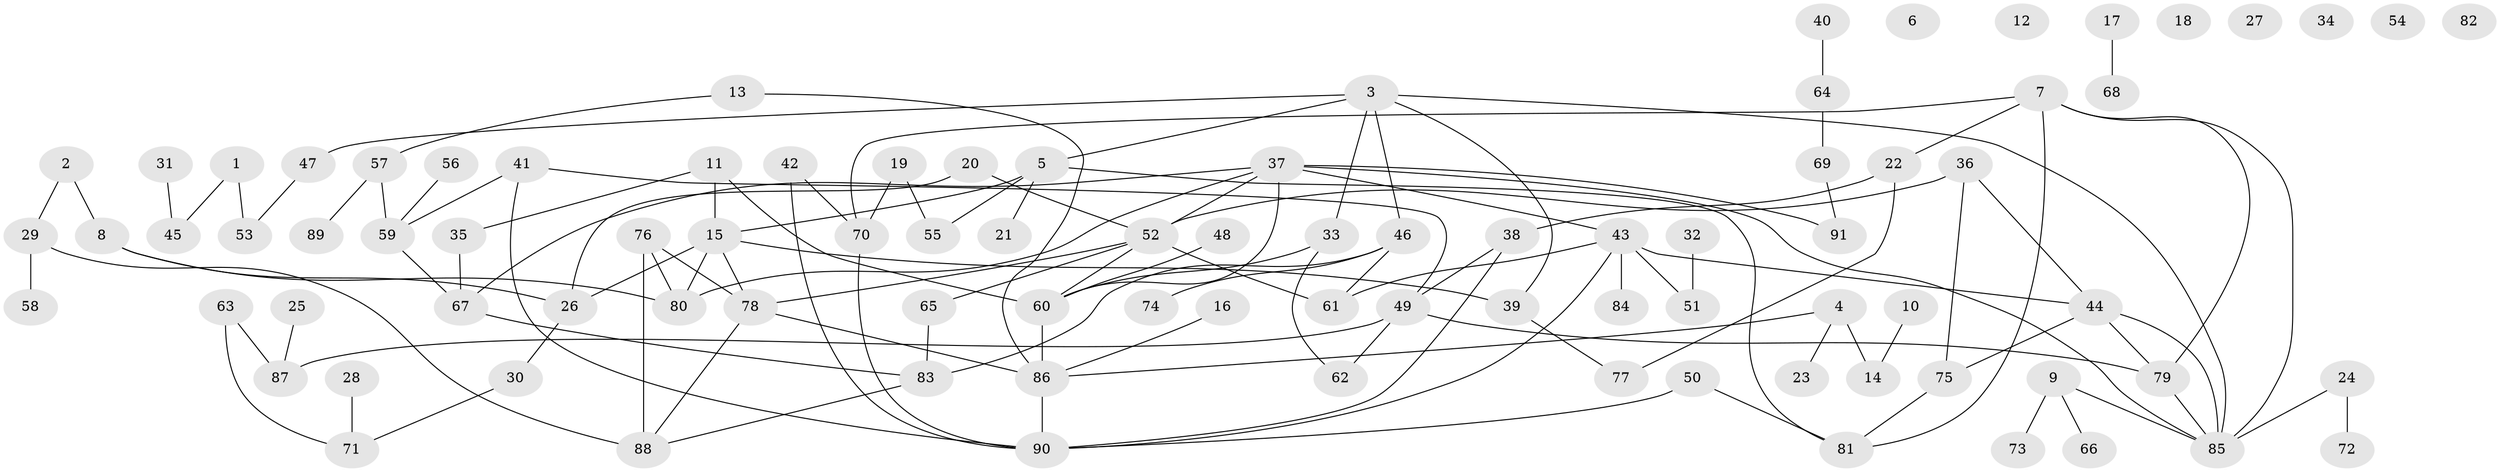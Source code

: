 // Generated by graph-tools (version 1.1) at 2025/25/03/09/25 03:25:18]
// undirected, 91 vertices, 120 edges
graph export_dot {
graph [start="1"]
  node [color=gray90,style=filled];
  1;
  2;
  3;
  4;
  5;
  6;
  7;
  8;
  9;
  10;
  11;
  12;
  13;
  14;
  15;
  16;
  17;
  18;
  19;
  20;
  21;
  22;
  23;
  24;
  25;
  26;
  27;
  28;
  29;
  30;
  31;
  32;
  33;
  34;
  35;
  36;
  37;
  38;
  39;
  40;
  41;
  42;
  43;
  44;
  45;
  46;
  47;
  48;
  49;
  50;
  51;
  52;
  53;
  54;
  55;
  56;
  57;
  58;
  59;
  60;
  61;
  62;
  63;
  64;
  65;
  66;
  67;
  68;
  69;
  70;
  71;
  72;
  73;
  74;
  75;
  76;
  77;
  78;
  79;
  80;
  81;
  82;
  83;
  84;
  85;
  86;
  87;
  88;
  89;
  90;
  91;
  1 -- 45;
  1 -- 53;
  2 -- 8;
  2 -- 29;
  3 -- 5;
  3 -- 33;
  3 -- 39;
  3 -- 46;
  3 -- 47;
  3 -- 85;
  4 -- 14;
  4 -- 23;
  4 -- 86;
  5 -- 15;
  5 -- 21;
  5 -- 55;
  5 -- 81;
  7 -- 22;
  7 -- 70;
  7 -- 79;
  7 -- 81;
  7 -- 85;
  8 -- 26;
  8 -- 80;
  9 -- 66;
  9 -- 73;
  9 -- 85;
  10 -- 14;
  11 -- 15;
  11 -- 35;
  11 -- 60;
  13 -- 57;
  13 -- 86;
  15 -- 26;
  15 -- 39;
  15 -- 78;
  15 -- 80;
  16 -- 86;
  17 -- 68;
  19 -- 55;
  19 -- 70;
  20 -- 26;
  20 -- 52;
  22 -- 38;
  22 -- 77;
  24 -- 72;
  24 -- 85;
  25 -- 87;
  26 -- 30;
  28 -- 71;
  29 -- 58;
  29 -- 88;
  30 -- 71;
  31 -- 45;
  32 -- 51;
  33 -- 60;
  33 -- 62;
  35 -- 67;
  36 -- 44;
  36 -- 52;
  36 -- 75;
  37 -- 43;
  37 -- 52;
  37 -- 60;
  37 -- 67;
  37 -- 80;
  37 -- 85;
  37 -- 91;
  38 -- 49;
  38 -- 90;
  39 -- 77;
  40 -- 64;
  41 -- 49;
  41 -- 59;
  41 -- 90;
  42 -- 70;
  42 -- 90;
  43 -- 44;
  43 -- 51;
  43 -- 61;
  43 -- 84;
  43 -- 90;
  44 -- 75;
  44 -- 79;
  44 -- 85;
  46 -- 61;
  46 -- 74;
  46 -- 83;
  47 -- 53;
  48 -- 60;
  49 -- 62;
  49 -- 79;
  49 -- 87;
  50 -- 81;
  50 -- 90;
  52 -- 60;
  52 -- 61;
  52 -- 65;
  52 -- 78;
  56 -- 59;
  57 -- 59;
  57 -- 89;
  59 -- 67;
  60 -- 86;
  63 -- 71;
  63 -- 87;
  64 -- 69;
  65 -- 83;
  67 -- 83;
  69 -- 91;
  70 -- 90;
  75 -- 81;
  76 -- 78;
  76 -- 80;
  76 -- 88;
  78 -- 86;
  78 -- 88;
  79 -- 85;
  83 -- 88;
  86 -- 90;
}
